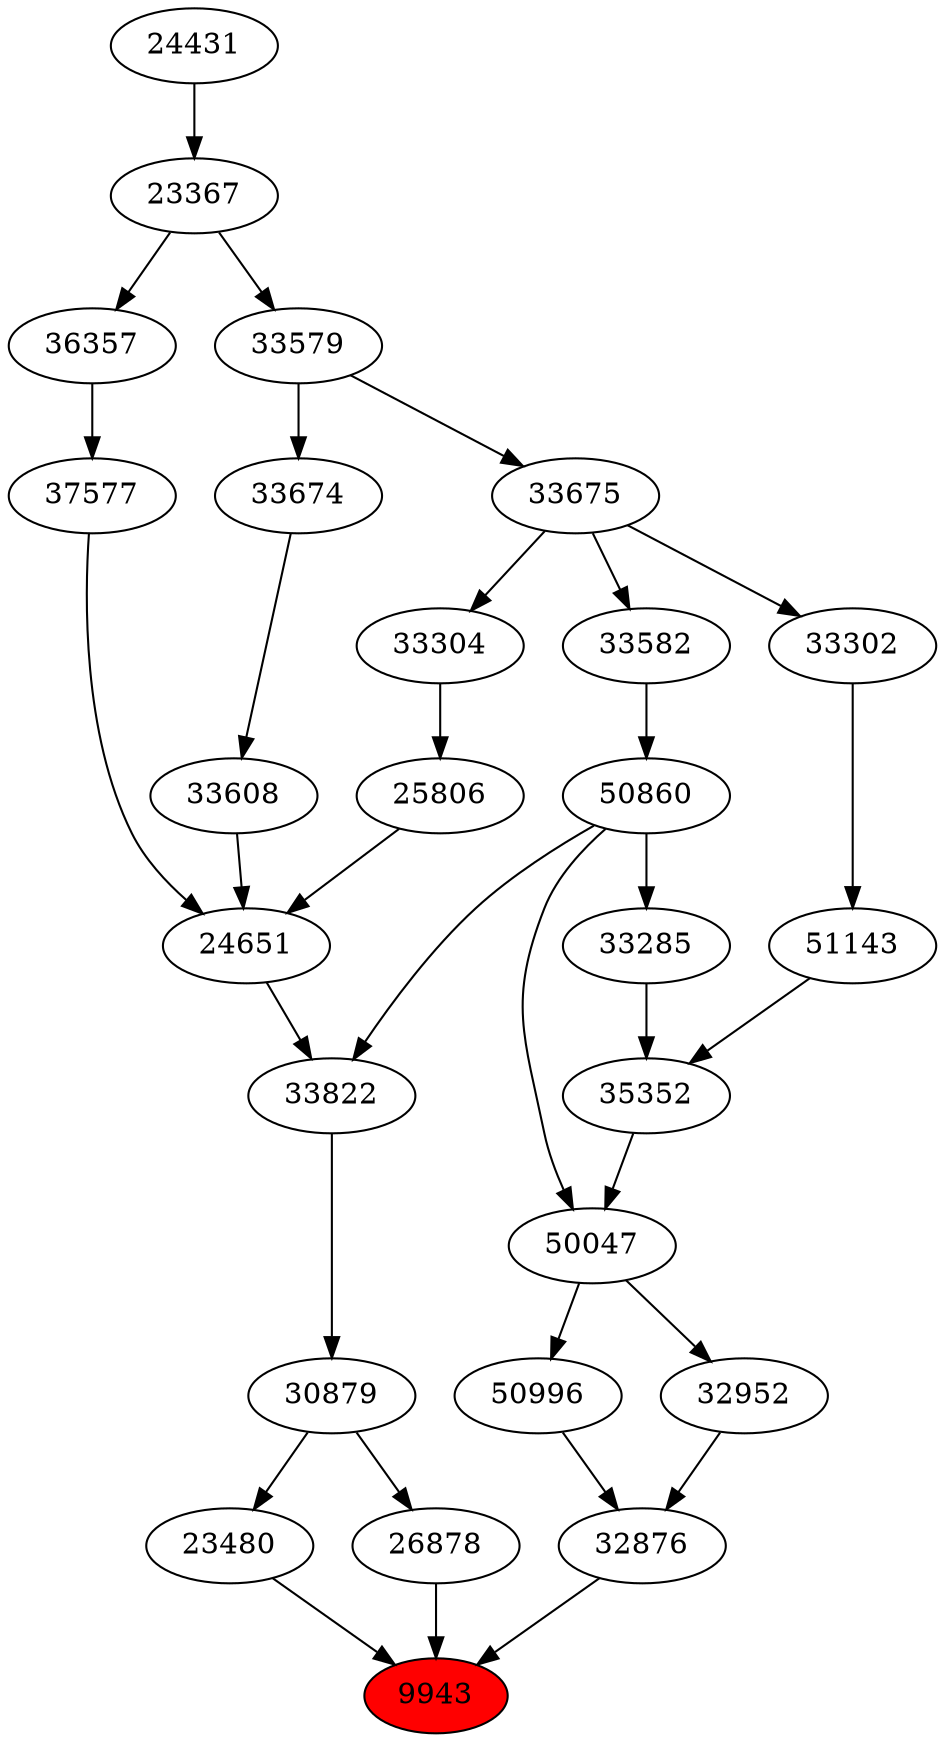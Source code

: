strict digraph{ 
9943 [label="9943" fillcolor=red style=filled]
23480 -> 9943
32876 -> 9943
26878 -> 9943
23480 [label="23480"]
30879 -> 23480
32876 [label="32876"]
50996 -> 32876
32952 -> 32876
26878 [label="26878"]
30879 -> 26878
30879 [label="30879"]
33822 -> 30879
50996 [label="50996"]
50047 -> 50996
32952 [label="32952"]
50047 -> 32952
33822 [label="33822"]
24651 -> 33822
50860 -> 33822
50047 [label="50047"]
35352 -> 50047
50860 -> 50047
24651 [label="24651"]
25806 -> 24651
33608 -> 24651
37577 -> 24651
50860 [label="50860"]
33582 -> 50860
35352 [label="35352"]
33285 -> 35352
51143 -> 35352
25806 [label="25806"]
33304 -> 25806
33608 [label="33608"]
33674 -> 33608
37577 [label="37577"]
36357 -> 37577
33582 [label="33582"]
33675 -> 33582
33285 [label="33285"]
50860 -> 33285
51143 [label="51143"]
33302 -> 51143
33304 [label="33304"]
33675 -> 33304
33674 [label="33674"]
33579 -> 33674
36357 [label="36357"]
23367 -> 36357
33675 [label="33675"]
33579 -> 33675
33302 [label="33302"]
33675 -> 33302
33579 [label="33579"]
23367 -> 33579
23367 [label="23367"]
24431 -> 23367
24431 [label="24431"]
}